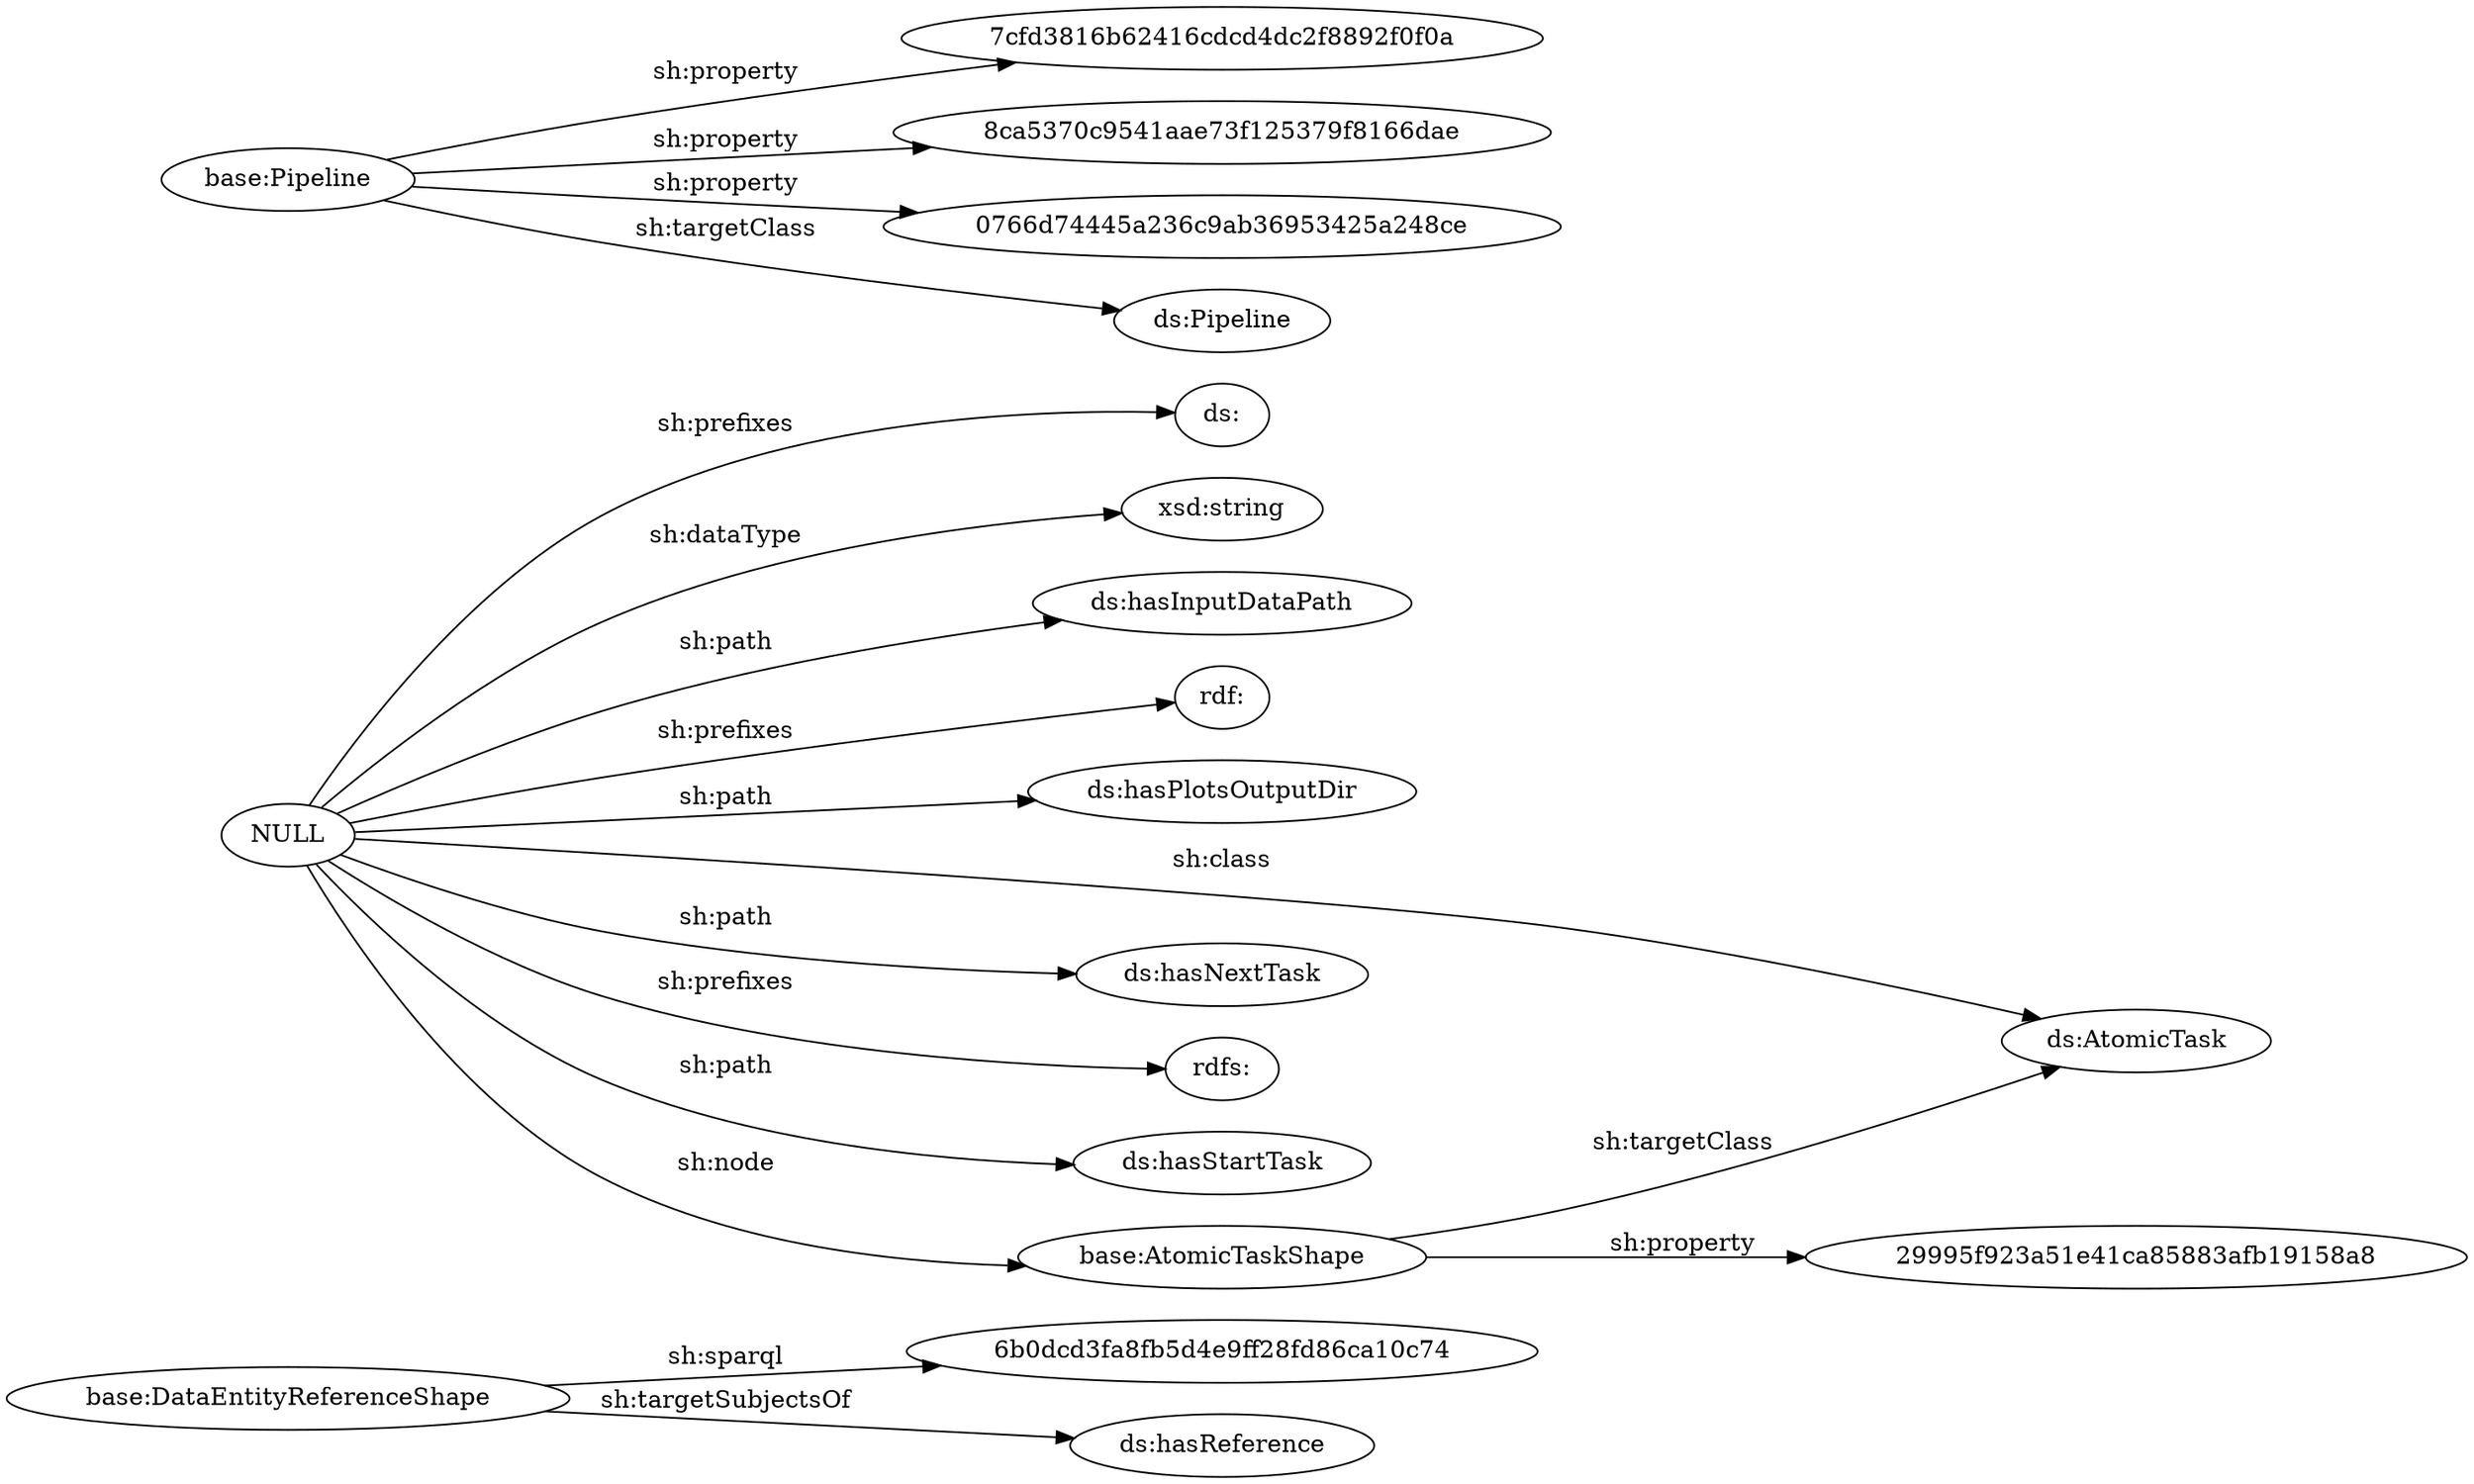 digraph ar2dtool_diagram { 
rankdir=LR;
size="1501"
	"base:DataEntityReferenceShape" -> "6b0dcd3fa8fb5d4e9ff28fd86ca10c74" [ label = "sh:sparql" ];
	"base:DataEntityReferenceShape" -> "ds:hasReference" [ label = "sh:targetSubjectsOf" ];
	"NULL" -> "ds:" [ label = "sh:prefixes" ];
	"NULL" -> "xsd:string" [ label = "sh:dataType" ];
	"NULL" -> "ds:hasInputDataPath" [ label = "sh:path" ];
	"NULL" -> "rdf:" [ label = "sh:prefixes" ];
	"NULL" -> "ds:hasPlotsOutputDir" [ label = "sh:path" ];
	"NULL" -> "ds:AtomicTask" [ label = "sh:class" ];
	"NULL" -> "ds:hasNextTask" [ label = "sh:path" ];
	"NULL" -> "rdfs:" [ label = "sh:prefixes" ];
	"NULL" -> "ds:hasStartTask" [ label = "sh:path" ];
	"NULL" -> "base:AtomicTaskShape" [ label = "sh:node" ];
	"base:Pipeline" -> "7cfd3816b62416cdcd4dc2f8892f0f0a" [ label = "sh:property" ];
	"base:Pipeline" -> "8ca5370c9541aae73f125379f8166dae" [ label = "sh:property" ];
	"base:Pipeline" -> "0766d74445a236c9ab36953425a248ce" [ label = "sh:property" ];
	"base:Pipeline" -> "ds:Pipeline" [ label = "sh:targetClass" ];
	"base:AtomicTaskShape" -> "29995f923a51e41ca85883afb19158a8" [ label = "sh:property" ];
	"base:AtomicTaskShape" -> "ds:AtomicTask" [ label = "sh:targetClass" ];

}
